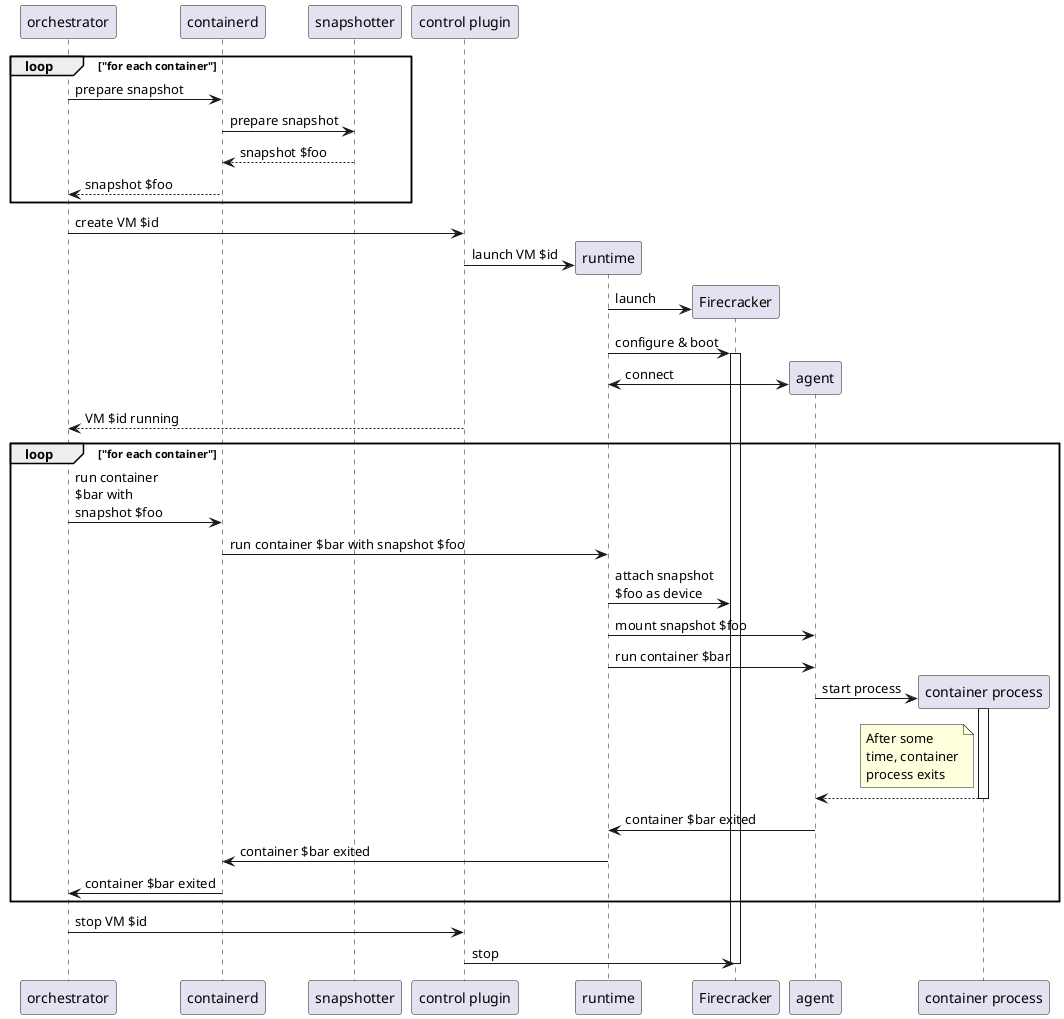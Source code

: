A graphical version of this description can be generated with PlantUML. An
online render server is available at http://www.plantuml.com/plantuml.

@startuml
participant orchestrator
participant containerd
participant snapshotter
participant "control plugin"


loop "for each container"
orchestrator -> containerd: prepare snapshot
containerd -> snapshotter: prepare snapshot
snapshotter --> containerd: snapshot $foo
containerd --> orchestrator: snapshot $foo
end

orchestrator -> "control plugin": create VM $id
create runtime
"control plugin" -> runtime: launch VM $id
create Firecracker
runtime -> Firecracker: launch
runtime -> Firecracker ++: configure & boot
create agent
runtime <-> agent: connect
"control plugin" --> orchestrator: VM $id running

loop "for each container"
orchestrator -> containerd: run container\n$bar with\nsnapshot $foo
containerd -> runtime: run container $bar with snapshot $foo
runtime->Firecracker: attach snapshot\n$foo as device
runtime->agent: mount snapshot $foo
runtime->agent: run container $bar
create "container process"
agent->"container process": start process
activate "container process"
note left of "container process"
After some
time, container
process exits
end note
return
agent -> runtime: container $bar exited
runtime -> containerd: container $bar exited
containerd -> orchestrator: container $bar exited
end

orchestrator -> "control plugin": stop VM $id
"control plugin" -> Firecracker: stop
deactivate Firecracker
@enduml